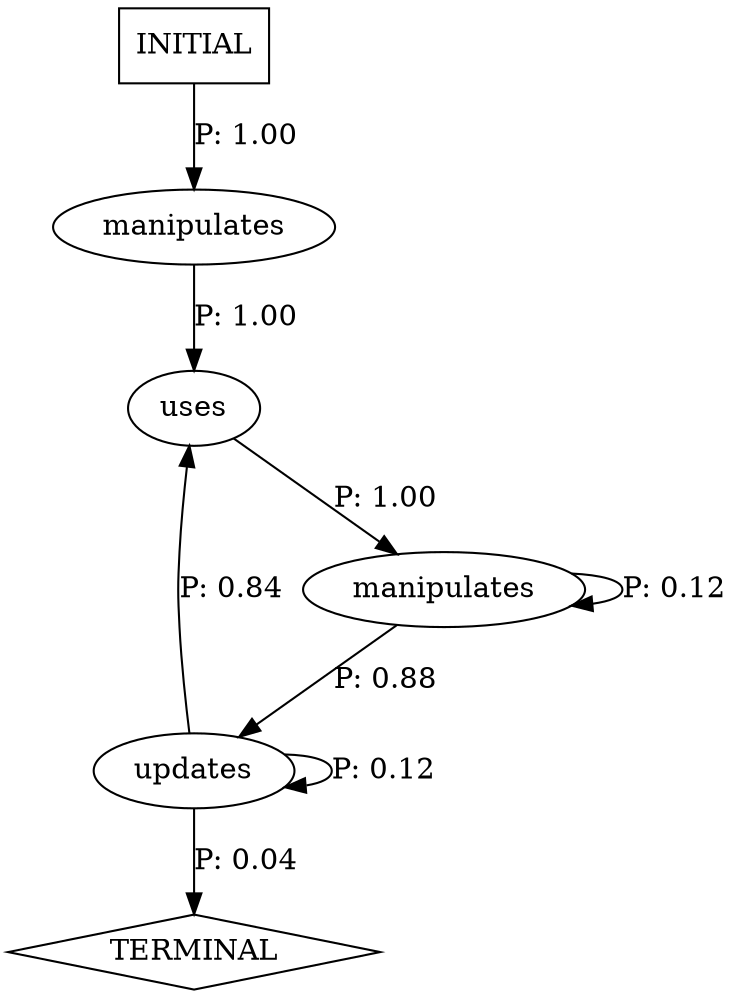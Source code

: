 digraph G {
  0 [label="manipulates"];
  1 [label="manipulates"];
  2 [label="updates"];
  3 [label="uses"];
  4 [label="TERMINAL",shape=diamond];
  5 [label="INITIAL",shape=box];
0->3 [label="P: 1.00"];
1->1 [label="P: 0.12"];
1->2 [label="P: 0.88"];
2->2 [label="P: 0.12"];
2->3 [label="P: 0.84"];
2->4 [label="P: 0.04"];
3->1 [label="P: 1.00"];
5->0 [label="P: 1.00"];
}
